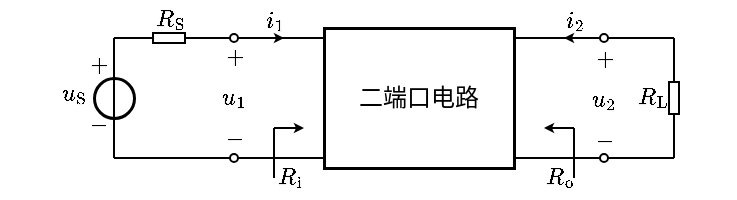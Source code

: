 <mxfile version="17.2.1" type="device"><diagram id="5rbgzLOTwC2UY9oqK9Cq" name="第 1 页"><mxGraphModel dx="444" dy="228" grid="1" gridSize="5" guides="1" tooltips="1" connect="1" arrows="1" fold="1" page="1" pageScale="1" pageWidth="827" pageHeight="1169" math="1" shadow="0"><root><mxCell id="0"/><mxCell id="1" parent="0"/><mxCell id="_tpZHG4uNnz5ES9-Bjnb-25" value="\(u_2\)" style="text;html=1;resizable=1;autosize=1;align=center;verticalAlign=middle;points=[];fillColor=none;strokeColor=none;rounded=0;comic=0;movable=1;rotatable=1;deletable=1;editable=1;connectable=0;fontSize=10;" vertex="1" parent="1"><mxGeometry x="410" y="301" width="20" height="20" as="geometry"/></mxCell><mxCell id="vnZBPzhVjVgXWo8NbZRj-8" value="$$-$$" style="text;resizable=1;autosize=1;align=center;verticalAlign=middle;points=[];fillColor=none;strokeColor=none;rounded=0;html=1;imageAspect=1;noLabel=0;recursiveResize=1;expand=1;editable=1;movable=1;rotatable=1;deletable=1;connectable=0;comic=0;fontSize=10;" parent="1" vertex="1"><mxGeometry x="159.0" y="312.5" width="15" height="20" as="geometry"/></mxCell><mxCell id="vnZBPzhVjVgXWo8NbZRj-9" value="$$+$$" style="text;html=1;resizable=1;autosize=1;align=center;verticalAlign=middle;points=[];fillColor=none;strokeColor=none;rounded=0;movable=1;rotatable=1;deletable=1;editable=1;connectable=0;fontSize=10;" parent="1" vertex="1"><mxGeometry x="159.0" y="283" width="15" height="20" as="geometry"/></mxCell><mxCell id="vnZBPzhVjVgXWo8NbZRj-19" value="$$R_\mathrm{S}$$" style="text;html=1;resizable=1;autosize=1;align=center;verticalAlign=middle;points=[];fillColor=none;strokeColor=none;rounded=0;fontSize=10;movable=1;rotatable=1;deletable=1;editable=1;connectable=0;" parent="1" vertex="1"><mxGeometry x="191.5" y="265" width="22" height="12.5" as="geometry"/></mxCell><mxCell id="vnZBPzhVjVgXWo8NbZRj-23" value="" style="endArrow=none;html=1;rounded=0;fontSize=10;startSize=4;endSize=4;entryX=1;entryY=0.5;entryDx=0;entryDy=0;entryPerimeter=0;" parent="1" target="vnZBPzhVjVgXWo8NbZRj-24" edge="1"><mxGeometry width="50" height="50" relative="1" as="geometry"><mxPoint x="175" y="280" as="sourcePoint"/><mxPoint x="449.5" y="190.5" as="targetPoint"/></mxGeometry></mxCell><mxCell id="vnZBPzhVjVgXWo8NbZRj-24" value="" style="pointerEvents=1;verticalLabelPosition=bottom;shadow=0;dashed=0;align=center;html=1;verticalAlign=top;shape=mxgraph.electrical.resistors.resistor_1;fontSize=10;direction=west;" parent="1" vertex="1"><mxGeometry x="190" y="277.5" width="25" height="5" as="geometry"/></mxCell><mxCell id="vnZBPzhVjVgXWo8NbZRj-25" value="" style="endArrow=none;html=1;rounded=0;fontSize=10;startSize=4;endSize=4;exitX=0;exitY=0.5;exitDx=0;exitDy=0;exitPerimeter=0;" parent="1" source="vnZBPzhVjVgXWo8NbZRj-24" edge="1"><mxGeometry width="50" height="50" relative="1" as="geometry"><mxPoint x="397" y="175.5" as="sourcePoint"/><mxPoint x="233" y="280" as="targetPoint"/></mxGeometry></mxCell><mxCell id="vnZBPzhVjVgXWo8NbZRj-27" value="" style="endArrow=oval;html=1;rounded=0;fontSize=10;startSize=4;endSize=4;endFill=0;" parent="1" edge="1"><mxGeometry width="50" height="50" relative="1" as="geometry"><mxPoint x="280" y="280" as="sourcePoint"/><mxPoint x="235" y="280" as="targetPoint"/></mxGeometry></mxCell><mxCell id="vnZBPzhVjVgXWo8NbZRj-28" value="" style="ellipse;whiteSpace=wrap;html=1;aspect=fixed;labelBorderColor=none;fontSize=10;strokeColor=default;strokeWidth=1.5;fillColor=none;" parent="1" vertex="1"><mxGeometry x="165" y="300" width="20" height="20" as="geometry"/></mxCell><mxCell id="vnZBPzhVjVgXWo8NbZRj-29" value="" style="endArrow=none;html=1;rounded=0;fontSize=10;startSize=4;endSize=4;" parent="1" edge="1"><mxGeometry width="50" height="50" relative="1" as="geometry"><mxPoint x="175" y="340" as="sourcePoint"/><mxPoint x="175" y="280" as="targetPoint"/></mxGeometry></mxCell><mxCell id="vnZBPzhVjVgXWo8NbZRj-30" value="" style="endArrow=classic;html=1;rounded=0;fontSize=10;endSize=2;" parent="1" edge="1"><mxGeometry width="50" height="50" relative="1" as="geometry"><mxPoint x="250" y="280" as="sourcePoint"/><mxPoint x="260" y="280" as="targetPoint"/></mxGeometry></mxCell><mxCell id="vnZBPzhVjVgXWo8NbZRj-31" value="$$i_1$$" style="text;html=1;resizable=1;autosize=1;align=center;verticalAlign=middle;points=[];fillColor=none;strokeColor=none;rounded=0;fontSize=10;movable=1;rotatable=1;deletable=1;editable=1;connectable=0;" parent="1" vertex="1"><mxGeometry x="245" y="261" width="20" height="20" as="geometry"/></mxCell><mxCell id="vnZBPzhVjVgXWo8NbZRj-33" value="" style="endArrow=oval;html=1;rounded=0;fontSize=10;startSize=4;endSize=4;endFill=0;" parent="1" edge="1"><mxGeometry width="50" height="50" relative="1" as="geometry"><mxPoint x="280" y="340" as="sourcePoint"/><mxPoint x="235" y="340" as="targetPoint"/></mxGeometry></mxCell><mxCell id="vnZBPzhVjVgXWo8NbZRj-36" value="\(u_\mathrm{S}\)" style="text;html=1;resizable=1;autosize=1;align=center;verticalAlign=middle;points=[];fillColor=none;strokeColor=none;rounded=0;comic=0;movable=1;rotatable=1;deletable=1;editable=1;connectable=0;fontSize=10;" parent="1" vertex="1"><mxGeometry x="145" y="298" width="20" height="20" as="geometry"/></mxCell><mxCell id="vnZBPzhVjVgXWo8NbZRj-39" value="$$+$$" style="text;html=1;resizable=1;autosize=1;align=center;verticalAlign=middle;points=[];fillColor=none;strokeColor=none;rounded=0;movable=1;rotatable=1;deletable=1;editable=1;connectable=0;fontSize=10;" parent="1" vertex="1"><mxGeometry x="227.0" y="283" width="15" height="12" as="geometry"/></mxCell><mxCell id="vnZBPzhVjVgXWo8NbZRj-40" value="$$-$$" style="text;resizable=1;autosize=1;align=center;verticalAlign=middle;points=[];fillColor=none;strokeColor=none;rounded=0;html=1;imageAspect=1;noLabel=0;recursiveResize=1;expand=1;editable=1;movable=1;rotatable=1;deletable=1;connectable=0;comic=0;fontSize=10;" parent="1" vertex="1"><mxGeometry x="227.0" y="325" width="15" height="9" as="geometry"/></mxCell><mxCell id="vnZBPzhVjVgXWo8NbZRj-41" value="\(u_1\)" style="text;html=1;resizable=1;autosize=1;align=center;verticalAlign=middle;points=[];fillColor=none;strokeColor=none;rounded=0;comic=0;movable=1;rotatable=1;deletable=1;editable=1;connectable=0;fontSize=10;" parent="1" vertex="1"><mxGeometry x="225" y="300" width="20" height="20" as="geometry"/></mxCell><mxCell id="bXhRz9zdWTw2_m6RRyU6-28" value="二端口电路" style="rounded=0;whiteSpace=wrap;html=1;strokeWidth=1.5;connectable=0;" parent="1" vertex="1"><mxGeometry x="280" y="275" width="95" height="70" as="geometry"/></mxCell><mxCell id="_tpZHG4uNnz5ES9-Bjnb-15" value="" style="endArrow=none;html=1;rounded=0;" edge="1" parent="1"><mxGeometry width="50" height="50" relative="1" as="geometry"><mxPoint x="175" y="340" as="sourcePoint"/><mxPoint x="233" y="340" as="targetPoint"/></mxGeometry></mxCell><mxCell id="_tpZHG4uNnz5ES9-Bjnb-16" value="$$R_\mathrm{i}$$" style="text;html=1;resizable=1;autosize=1;align=center;verticalAlign=middle;points=[];fillColor=none;strokeColor=none;rounded=0;fontSize=10;movable=1;rotatable=1;deletable=1;editable=1;connectable=1;" vertex="1" parent="1"><mxGeometry x="250" y="340" width="25" height="20" as="geometry"/></mxCell><mxCell id="_tpZHG4uNnz5ES9-Bjnb-17" value="" style="endArrow=classic;html=1;rounded=0;startSize=4;endSize=2;jumpSize=6;" edge="1" parent="1"><mxGeometry width="50" height="50" relative="1" as="geometry"><mxPoint x="255" y="325" as="sourcePoint"/><mxPoint x="270" y="325" as="targetPoint"/></mxGeometry></mxCell><mxCell id="_tpZHG4uNnz5ES9-Bjnb-18" value="" style="endArrow=none;html=1;rounded=0;startSize=4;endSize=4;" edge="1" parent="1"><mxGeometry width="50" height="50" relative="1" as="geometry"><mxPoint x="255" y="325" as="sourcePoint"/><mxPoint x="255" y="350" as="targetPoint"/></mxGeometry></mxCell><mxCell id="_tpZHG4uNnz5ES9-Bjnb-19" value="" style="endArrow=oval;html=1;rounded=0;fontSize=10;startSize=4;endSize=4;endFill=0;" edge="1" parent="1"><mxGeometry width="50" height="50" relative="1" as="geometry"><mxPoint x="375" y="280" as="sourcePoint"/><mxPoint x="420" y="280" as="targetPoint"/></mxGeometry></mxCell><mxCell id="_tpZHG4uNnz5ES9-Bjnb-20" value="" style="endArrow=classic;html=1;rounded=0;fontSize=10;endSize=2;" edge="1" parent="1"><mxGeometry width="50" height="50" relative="1" as="geometry"><mxPoint x="411" y="280" as="sourcePoint"/><mxPoint x="400" y="280" as="targetPoint"/></mxGeometry></mxCell><mxCell id="_tpZHG4uNnz5ES9-Bjnb-21" value="$$i_2$$" style="text;html=1;resizable=1;autosize=1;align=center;verticalAlign=middle;points=[];fillColor=none;strokeColor=none;rounded=0;fontSize=10;movable=1;rotatable=1;deletable=1;editable=1;connectable=0;" vertex="1" parent="1"><mxGeometry x="395" y="261" width="20" height="20" as="geometry"/></mxCell><mxCell id="_tpZHG4uNnz5ES9-Bjnb-22" value="" style="endArrow=oval;html=1;rounded=0;fontSize=10;startSize=4;endSize=4;endFill=0;" edge="1" parent="1"><mxGeometry width="50" height="50" relative="1" as="geometry"><mxPoint x="375" y="340" as="sourcePoint"/><mxPoint x="420" y="340" as="targetPoint"/></mxGeometry></mxCell><mxCell id="_tpZHG4uNnz5ES9-Bjnb-23" value="$$+$$" style="text;html=1;resizable=1;autosize=1;align=center;verticalAlign=middle;points=[];fillColor=none;strokeColor=none;rounded=0;movable=1;rotatable=1;deletable=1;editable=1;connectable=0;fontSize=10;" vertex="1" parent="1"><mxGeometry x="412" y="284" width="15" height="12" as="geometry"/></mxCell><mxCell id="_tpZHG4uNnz5ES9-Bjnb-24" value="$$-$$" style="text;resizable=1;autosize=1;align=center;verticalAlign=middle;points=[];fillColor=none;strokeColor=none;rounded=0;html=1;imageAspect=1;noLabel=0;recursiveResize=1;expand=1;editable=1;movable=1;rotatable=1;deletable=1;connectable=0;comic=0;fontSize=10;" vertex="1" parent="1"><mxGeometry x="412" y="326" width="15" height="9" as="geometry"/></mxCell><mxCell id="_tpZHG4uNnz5ES9-Bjnb-26" value="$$R_\mathrm{o}$$" style="text;html=1;resizable=1;autosize=1;align=center;verticalAlign=middle;points=[];fillColor=none;strokeColor=none;rounded=0;fontSize=10;movable=1;rotatable=1;deletable=1;editable=1;connectable=1;" vertex="1" parent="1"><mxGeometry x="385" y="340" width="25" height="20" as="geometry"/></mxCell><mxCell id="_tpZHG4uNnz5ES9-Bjnb-27" value="" style="endArrow=classic;html=1;rounded=0;startSize=4;endSize=2;jumpSize=6;" edge="1" parent="1"><mxGeometry width="50" height="50" relative="1" as="geometry"><mxPoint x="405" y="325" as="sourcePoint"/><mxPoint x="390" y="325" as="targetPoint"/></mxGeometry></mxCell><mxCell id="_tpZHG4uNnz5ES9-Bjnb-28" value="" style="endArrow=none;html=1;rounded=0;startSize=4;endSize=4;" edge="1" parent="1"><mxGeometry width="50" height="50" relative="1" as="geometry"><mxPoint x="405" y="325" as="sourcePoint"/><mxPoint x="405" y="350" as="targetPoint"/></mxGeometry></mxCell><mxCell id="_tpZHG4uNnz5ES9-Bjnb-29" value="$$R_\mathrm{L}$$" style="text;html=1;resizable=1;autosize=1;align=center;verticalAlign=middle;points=[];fillColor=none;strokeColor=none;rounded=0;fontSize=10;movable=1;rotatable=1;deletable=1;editable=1;connectable=0;" vertex="1" parent="1"><mxGeometry x="434.5" y="300" width="18" height="20" as="geometry"/></mxCell><mxCell id="_tpZHG4uNnz5ES9-Bjnb-30" value="" style="endArrow=none;html=1;rounded=0;fontSize=10;startSize=4;endSize=4;entryX=1;entryY=0.5;entryDx=0;entryDy=0;entryPerimeter=0;" edge="1" parent="1" target="_tpZHG4uNnz5ES9-Bjnb-31"><mxGeometry width="50" height="50" relative="1" as="geometry"><mxPoint x="455" y="280" as="sourcePoint"/><mxPoint x="710.5" y="221.5" as="targetPoint"/></mxGeometry></mxCell><mxCell id="_tpZHG4uNnz5ES9-Bjnb-31" value="" style="pointerEvents=1;verticalLabelPosition=bottom;shadow=0;dashed=0;align=center;html=1;verticalAlign=top;shape=mxgraph.electrical.resistors.resistor_1;fontSize=10;direction=north;" vertex="1" parent="1"><mxGeometry x="452.5" y="297.5" width="5" height="25" as="geometry"/></mxCell><mxCell id="_tpZHG4uNnz5ES9-Bjnb-32" value="" style="endArrow=none;html=1;rounded=0;fontSize=10;startSize=4;endSize=4;exitX=0;exitY=0.5;exitDx=0;exitDy=0;exitPerimeter=0;" edge="1" parent="1" source="_tpZHG4uNnz5ES9-Bjnb-31"><mxGeometry width="50" height="50" relative="1" as="geometry"><mxPoint x="658" y="206.5" as="sourcePoint"/><mxPoint x="455" y="340" as="targetPoint"/></mxGeometry></mxCell><mxCell id="_tpZHG4uNnz5ES9-Bjnb-34" value="" style="endArrow=none;html=1;rounded=0;startSize=4;endSize=2;jumpSize=6;" edge="1" parent="1"><mxGeometry width="50" height="50" relative="1" as="geometry"><mxPoint x="422" y="280" as="sourcePoint"/><mxPoint x="455" y="280" as="targetPoint"/></mxGeometry></mxCell><mxCell id="_tpZHG4uNnz5ES9-Bjnb-35" value="" style="endArrow=none;html=1;rounded=0;startSize=4;endSize=2;jumpSize=6;" edge="1" parent="1"><mxGeometry width="50" height="50" relative="1" as="geometry"><mxPoint x="422" y="340" as="sourcePoint"/><mxPoint x="455" y="340" as="targetPoint"/></mxGeometry></mxCell></root></mxGraphModel></diagram></mxfile>